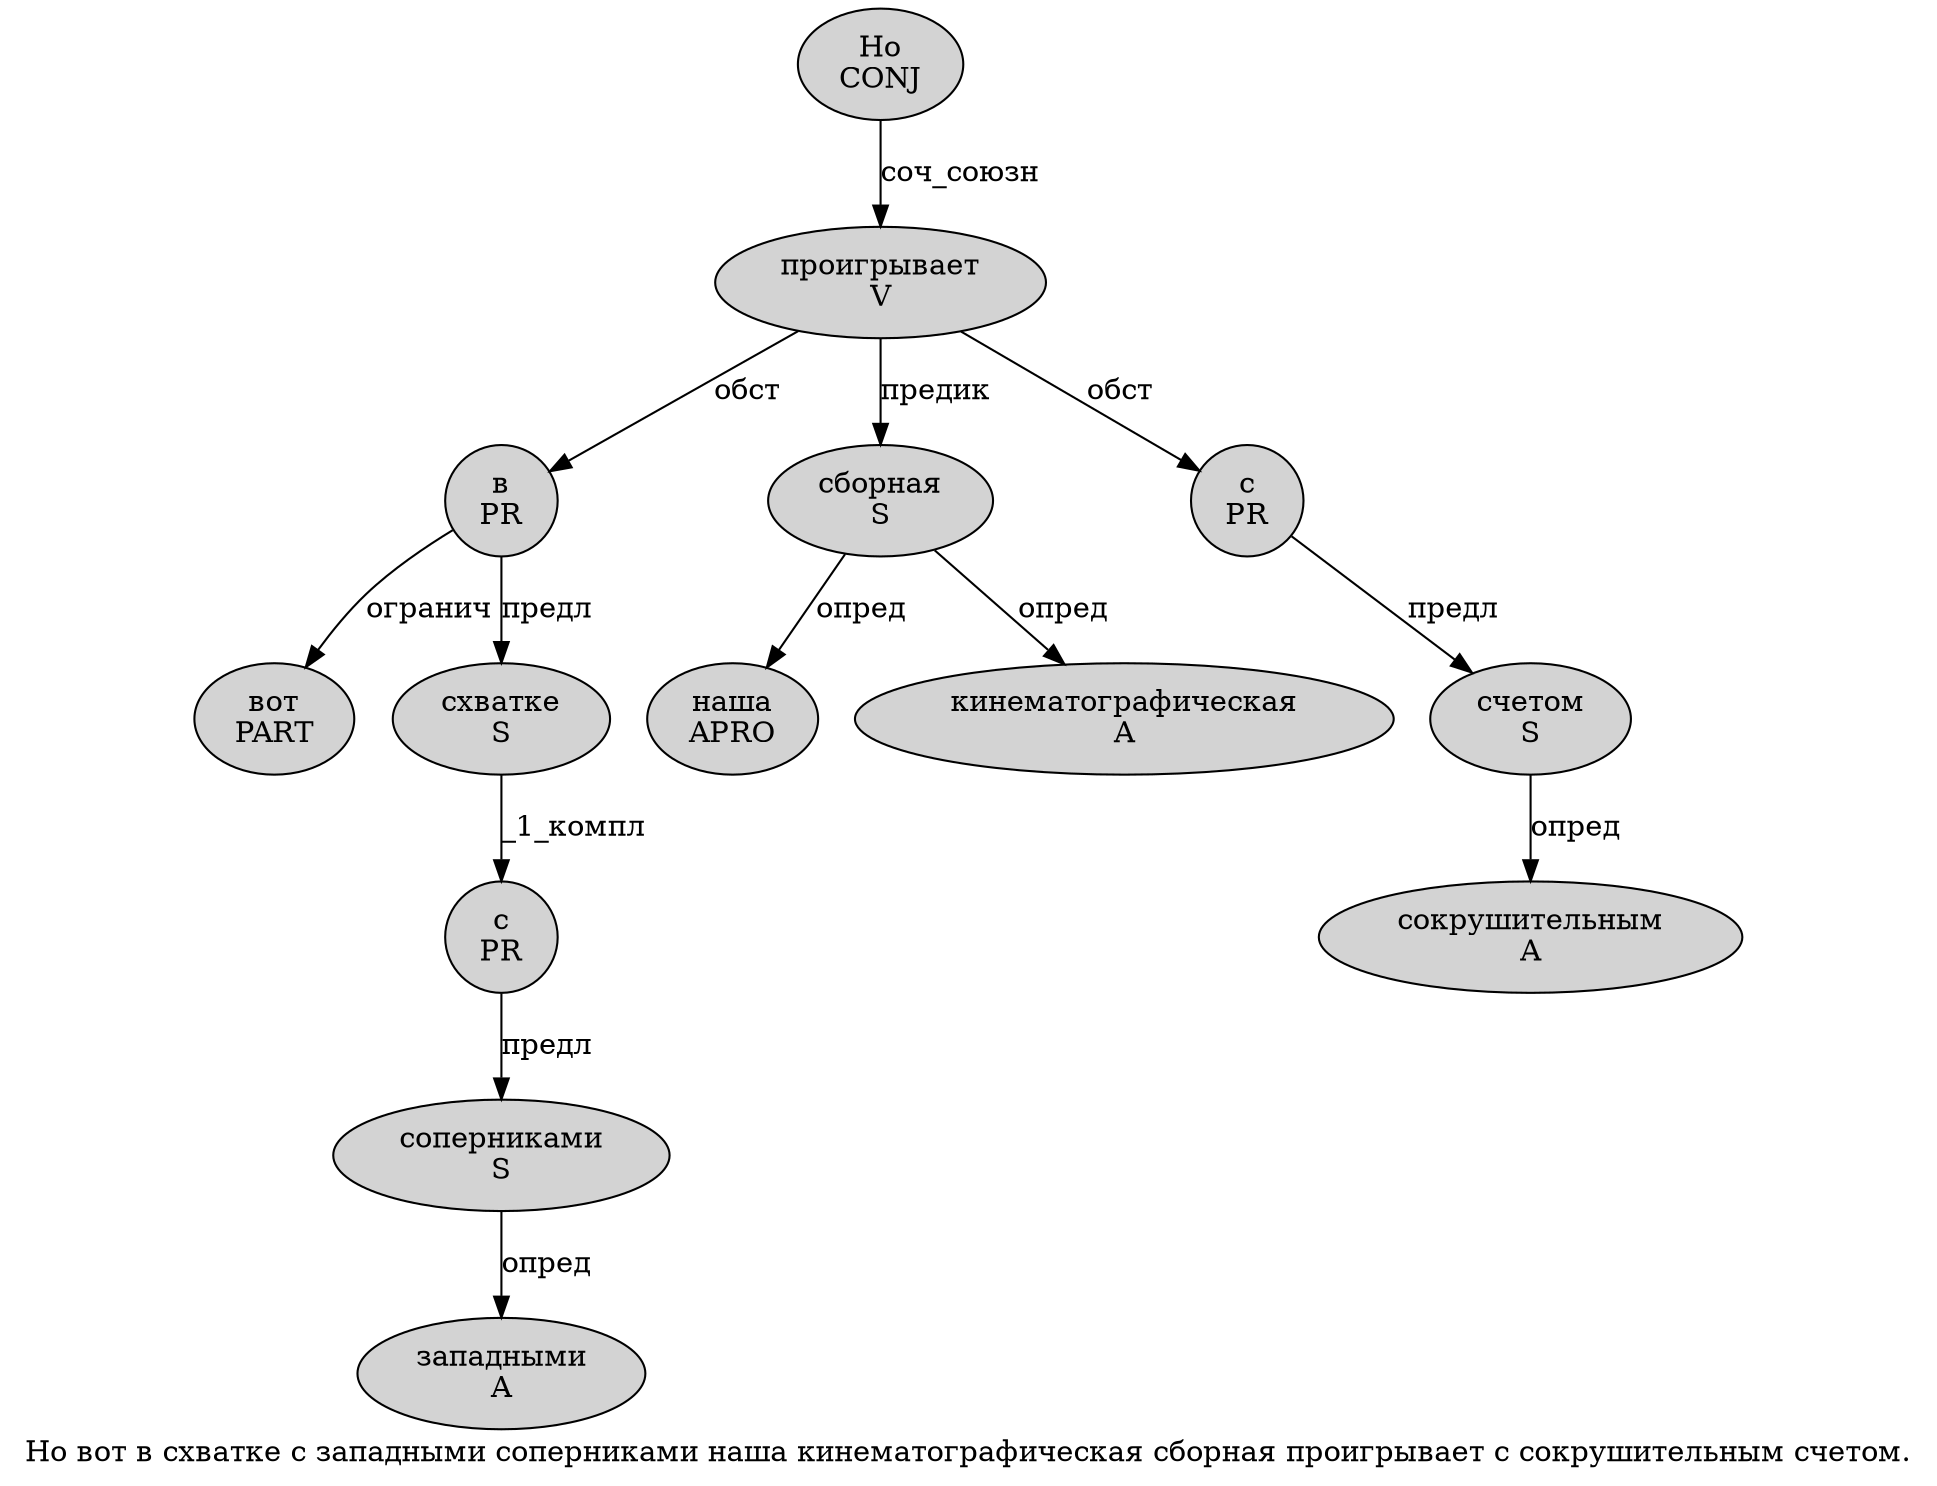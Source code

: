 digraph SENTENCE_3671 {
	graph [label="Но вот в схватке с западными соперниками наша кинематографическая сборная проигрывает с сокрушительным счетом."]
	node [style=filled]
		0 [label="Но
CONJ" color="" fillcolor=lightgray penwidth=1 shape=ellipse]
		1 [label="вот
PART" color="" fillcolor=lightgray penwidth=1 shape=ellipse]
		2 [label="в
PR" color="" fillcolor=lightgray penwidth=1 shape=ellipse]
		3 [label="схватке
S" color="" fillcolor=lightgray penwidth=1 shape=ellipse]
		4 [label="с
PR" color="" fillcolor=lightgray penwidth=1 shape=ellipse]
		5 [label="западными
A" color="" fillcolor=lightgray penwidth=1 shape=ellipse]
		6 [label="соперниками
S" color="" fillcolor=lightgray penwidth=1 shape=ellipse]
		7 [label="наша
APRO" color="" fillcolor=lightgray penwidth=1 shape=ellipse]
		8 [label="кинематографическая
A" color="" fillcolor=lightgray penwidth=1 shape=ellipse]
		9 [label="сборная
S" color="" fillcolor=lightgray penwidth=1 shape=ellipse]
		10 [label="проигрывает
V" color="" fillcolor=lightgray penwidth=1 shape=ellipse]
		11 [label="с
PR" color="" fillcolor=lightgray penwidth=1 shape=ellipse]
		12 [label="сокрушительным
A" color="" fillcolor=lightgray penwidth=1 shape=ellipse]
		13 [label="счетом
S" color="" fillcolor=lightgray penwidth=1 shape=ellipse]
			3 -> 4 [label="_1_компл"]
			2 -> 1 [label="огранич"]
			2 -> 3 [label="предл"]
			6 -> 5 [label="опред"]
			9 -> 7 [label="опред"]
			9 -> 8 [label="опред"]
			4 -> 6 [label="предл"]
			11 -> 13 [label="предл"]
			0 -> 10 [label="соч_союзн"]
			10 -> 2 [label="обст"]
			10 -> 9 [label="предик"]
			10 -> 11 [label="обст"]
			13 -> 12 [label="опред"]
}